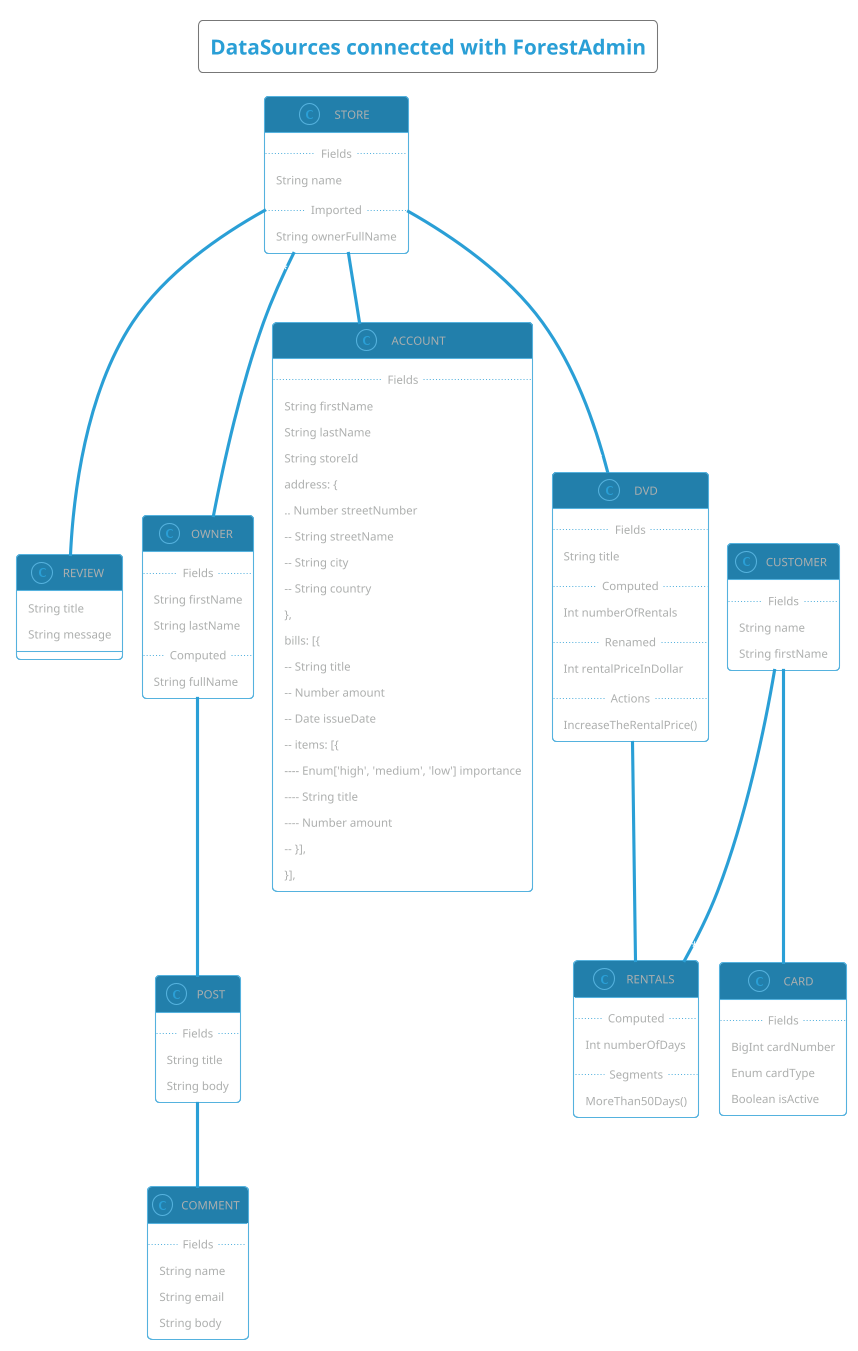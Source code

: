 @startuml
!pragma layout smetana
!theme cyborg-outline

title: DataSources connected with ForestAdmin

class STORE {
  .. Fields ..
  String name
  .. Imported ..
  String ownerFullName
}

class REVIEW {
  String title
  String message
}

class OWNER {
  .. Fields ..
  String firstName
  String lastName
  .. Computed ..
  String fullName
}

class ACCOUNT {
  .. Fields ..
   String firstName
   String lastName
   String storeId
   address: {
   .. Number streetNumber
   -- String streetName
   -- String city
   -- String country
   },
   bills: [{
   -- String title
   -- Number amount
   -- Date issueDate
   -- items: [{
   ---- Enum['high', 'medium', 'low'] importance
   ---- String title
   ---- Number amount
   -- }],
  }],
}

class DVD {
  .. Fields ..
  String title
  .. Computed ..
  Int numberOfRentals
  .. Renamed ..
  Int rentalPriceInDollar
  .. Actions ..
  IncreaseTheRentalPrice()
}

class RENTALS {
  .. Computed ..
  Int numberOfDays
  .. Segments ..
  MoreThan50Days()
}

class CARD {
  .. Fields ..
  BigInt cardNumber
  Enum cardType
  Boolean isActive
}

class CUSTOMER {
  .. Fields ..
  String name
  String firstName
}

class POST {
  .. Fields ..
  String title
  String body
}

class COMMENT {
  .. Fields ..
  String name
  String email
  String body
}

OWNER "1" -- "*" POST : has
POST "1" -- "*" COMMENT : has
STORE "*" -- "1" OWNER : has
STORE "1" -- "*" DVD : has
STORE "1" -- "*" REVIEW : has
STORE "1" -- "*" ACCOUNT : has
DVD "*" -- "*" RENTALS : has
CUSTOMER "1" -- "*" CARD : has
CUSTOMER "1" -- "*" RENTALS : has
@enduml
